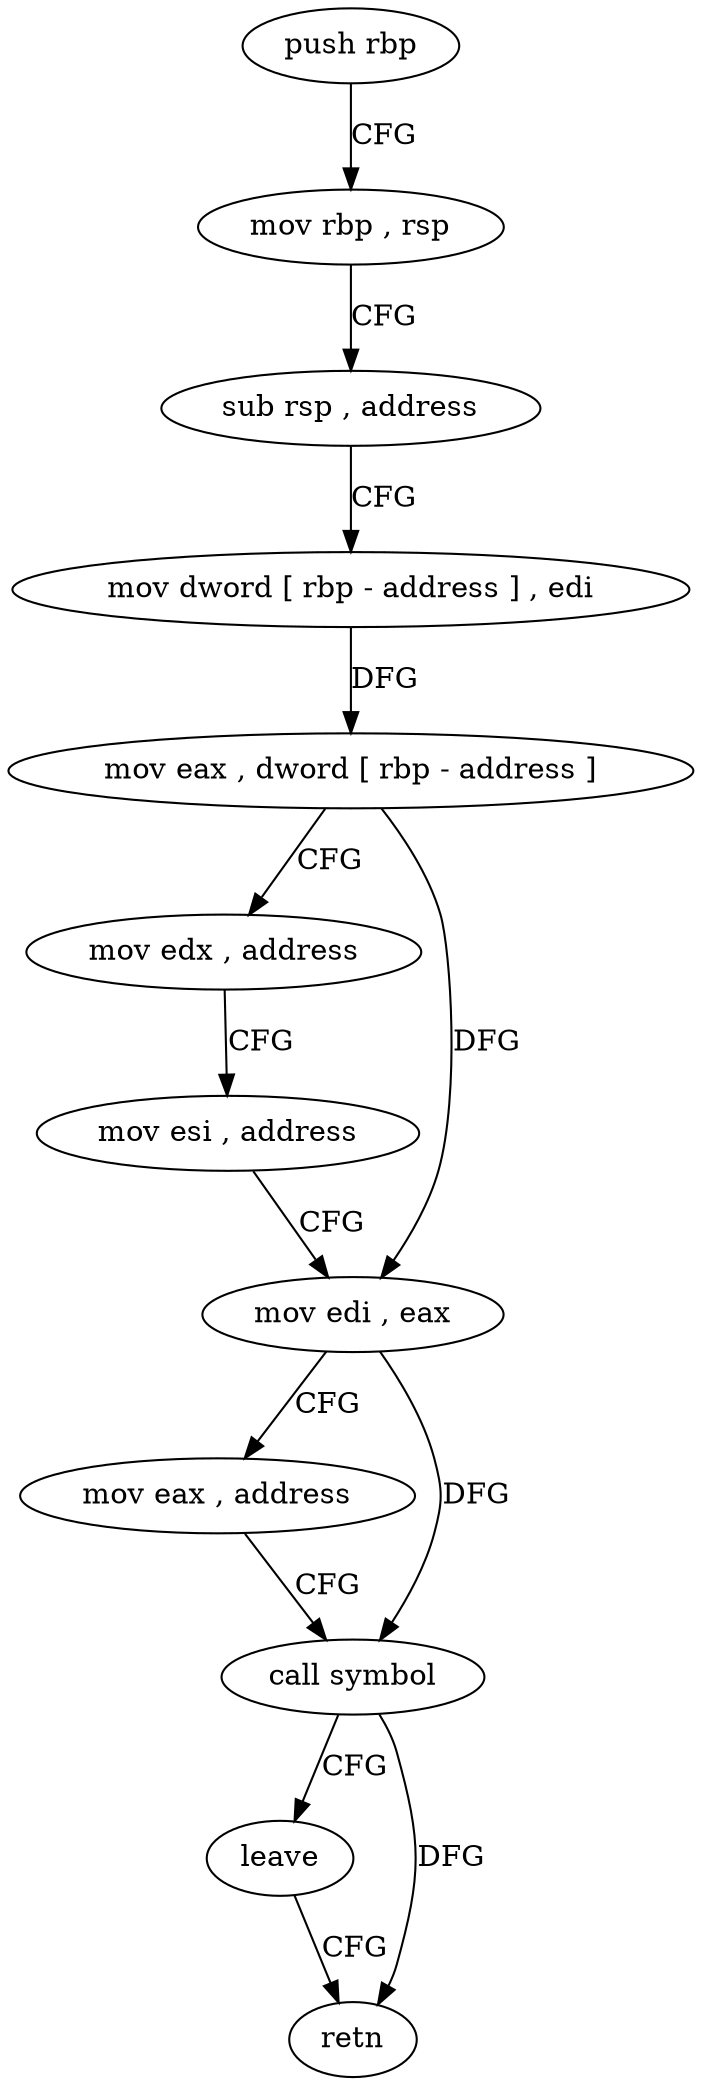 digraph "func" {
"4288859" [label = "push rbp" ]
"4288860" [label = "mov rbp , rsp" ]
"4288863" [label = "sub rsp , address" ]
"4288867" [label = "mov dword [ rbp - address ] , edi" ]
"4288870" [label = "mov eax , dword [ rbp - address ]" ]
"4288873" [label = "mov edx , address" ]
"4288878" [label = "mov esi , address" ]
"4288883" [label = "mov edi , eax" ]
"4288885" [label = "mov eax , address" ]
"4288890" [label = "call symbol" ]
"4288895" [label = "leave" ]
"4288896" [label = "retn" ]
"4288859" -> "4288860" [ label = "CFG" ]
"4288860" -> "4288863" [ label = "CFG" ]
"4288863" -> "4288867" [ label = "CFG" ]
"4288867" -> "4288870" [ label = "DFG" ]
"4288870" -> "4288873" [ label = "CFG" ]
"4288870" -> "4288883" [ label = "DFG" ]
"4288873" -> "4288878" [ label = "CFG" ]
"4288878" -> "4288883" [ label = "CFG" ]
"4288883" -> "4288885" [ label = "CFG" ]
"4288883" -> "4288890" [ label = "DFG" ]
"4288885" -> "4288890" [ label = "CFG" ]
"4288890" -> "4288895" [ label = "CFG" ]
"4288890" -> "4288896" [ label = "DFG" ]
"4288895" -> "4288896" [ label = "CFG" ]
}
